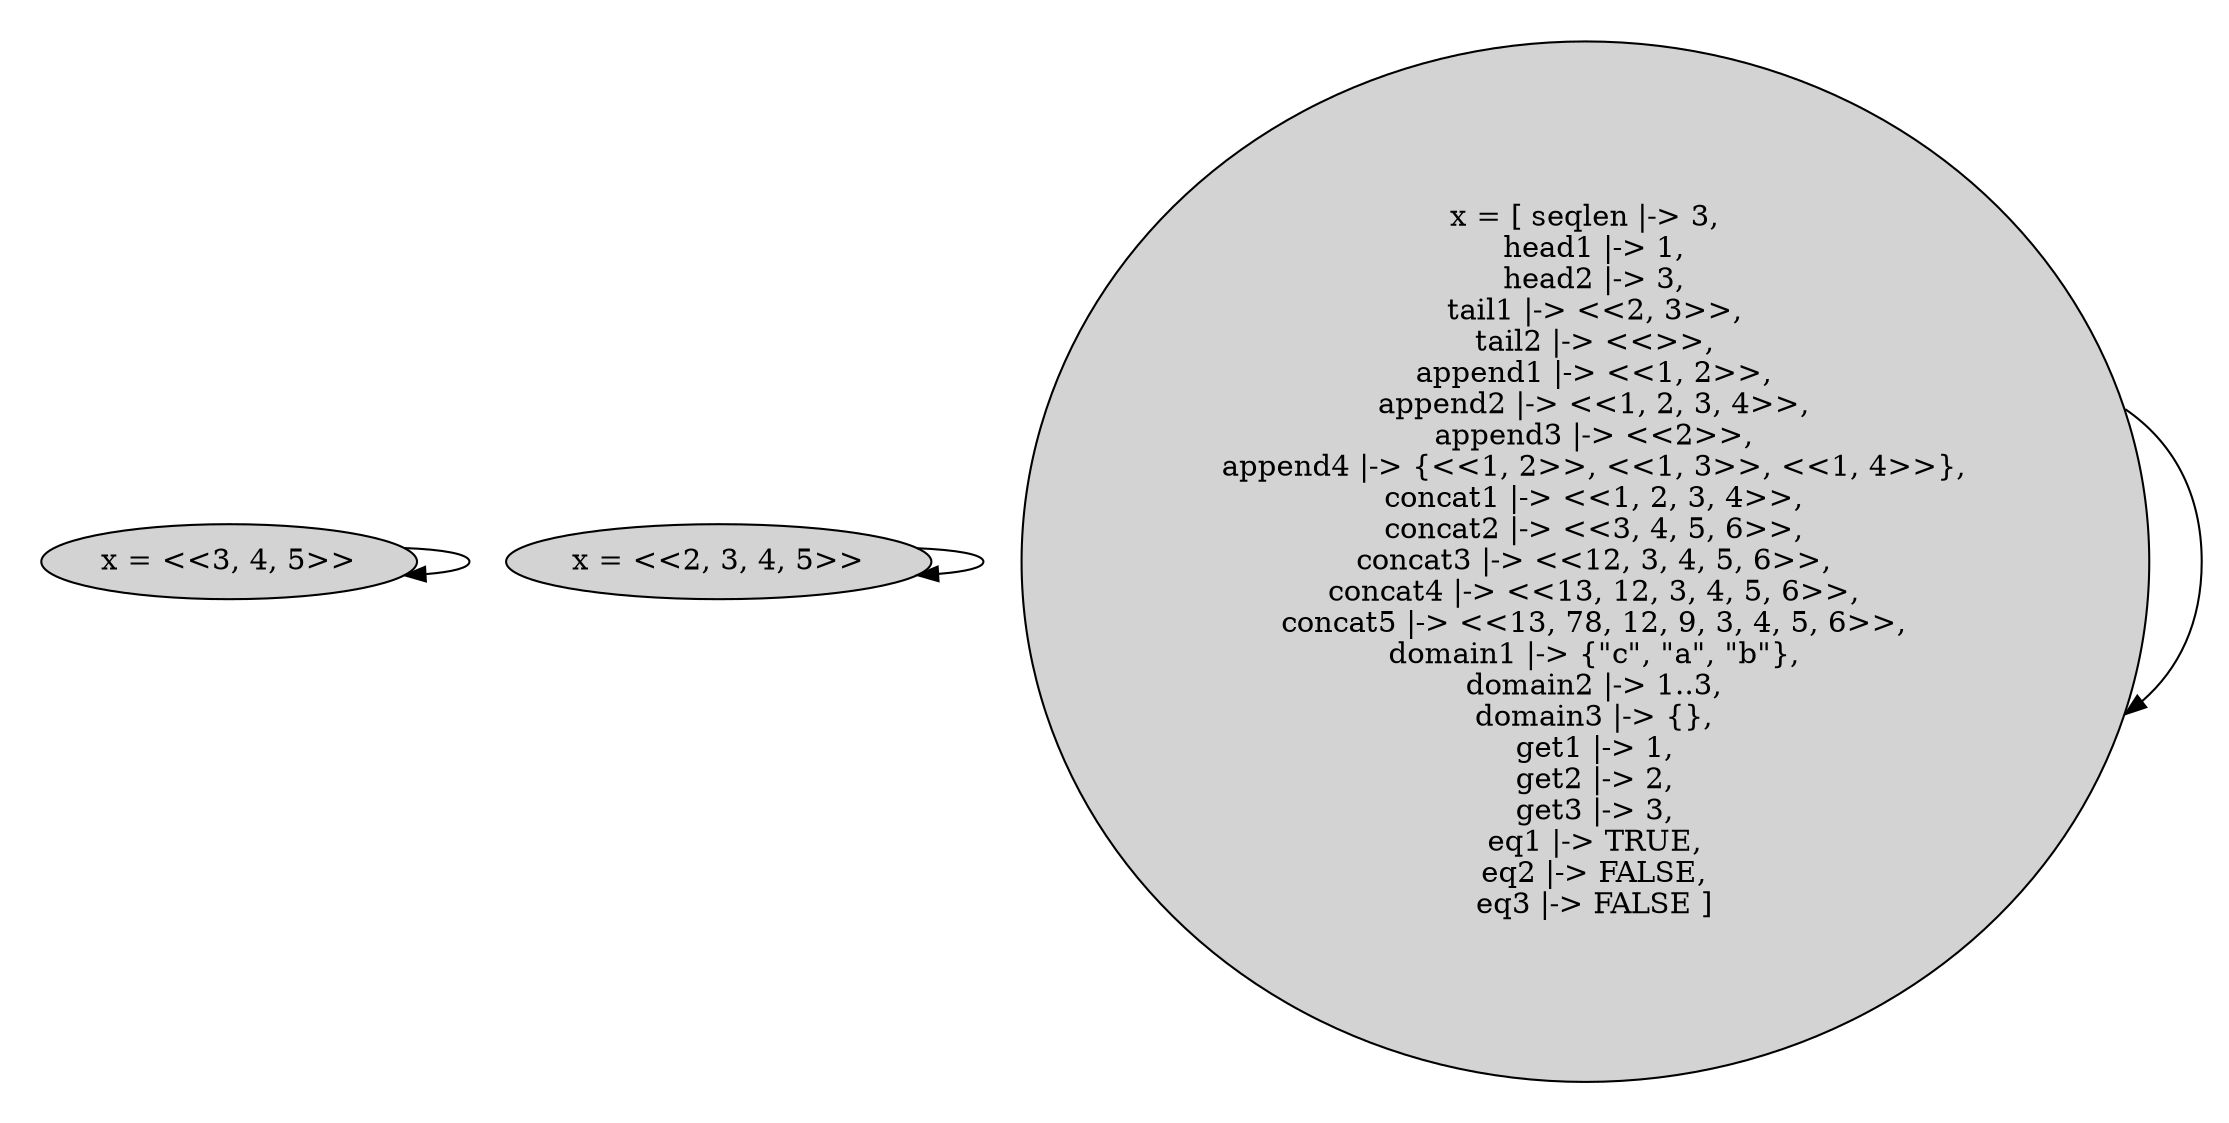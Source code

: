 strict digraph DiskGraph {
nodesep=0.35;
subgraph cluster_graph {
color="white";
-1699215315842779918 [label="x = [ seqlen |-> 3,\n  head1 |-> 1,\n  head2 |-> 3,\n  tail1 |-> <<2, 3>>,\n  tail2 |-> <<>>,\n  append1 |-> <<1, 2>>,\n  append2 |-> <<1, 2, 3, 4>>,\n  append3 |-> <<2>>,\n  append4 |-> {<<1, 2>>, <<1, 3>>, <<1, 4>>},\n  concat1 |-> <<1, 2, 3, 4>>,\n  concat2 |-> <<3, 4, 5, 6>>,\n  concat3 |-> <<12, 3, 4, 5, 6>>,\n  concat4 |-> <<13, 12, 3, 4, 5, 6>>,\n  concat5 |-> <<13, 78, 12, 9, 3, 4, 5, 6>>,\n  domain1 |-> {\"c\", \"a\", \"b\"},\n  domain2 |-> 1..3,\n  domain3 |-> {},\n  get1 |-> 1,\n  get2 |-> 2,\n  get3 |-> 3,\n  eq1 |-> TRUE,\n  eq2 |-> FALSE,\n  eq3 |-> FALSE ]",style = filled]
6803286362328782140 [label="x = <<2, 3, 4, 5>>",style = filled]
6687976021514864006 [label="x = <<3, 4, 5>>",style = filled]
-1699215315842779918 -> -1699215315842779918 [label="",color="black",fontcolor="black"];
6803286362328782140 -> 6803286362328782140 [label="",color="black",fontcolor="black"];
6687976021514864006 -> 6687976021514864006 [label="",color="black",fontcolor="black"];
{rank = same; -1699215315842779918;6803286362328782140;6687976021514864006;}
}
}